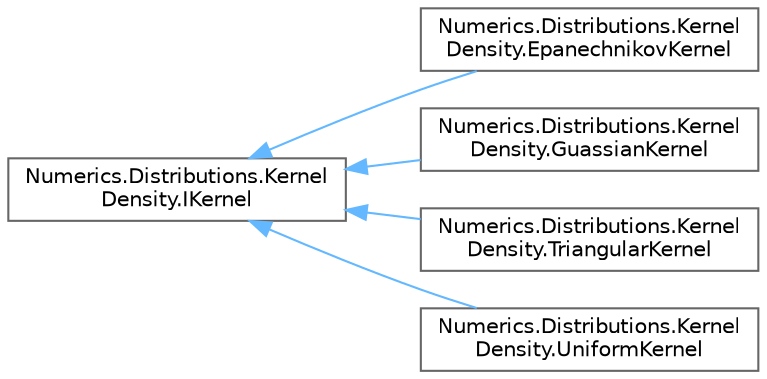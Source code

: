 digraph "Graphical Class Hierarchy"
{
 // LATEX_PDF_SIZE
  bgcolor="transparent";
  edge [fontname=Helvetica,fontsize=10,labelfontname=Helvetica,labelfontsize=10];
  node [fontname=Helvetica,fontsize=10,shape=box,height=0.2,width=0.4];
  rankdir="LR";
  Node0 [id="Node000000",label="Numerics.Distributions.Kernel\lDensity.IKernel",height=0.2,width=0.4,color="grey40", fillcolor="white", style="filled",URL="$interface_numerics_1_1_distributions_1_1_kernel_density_1_1_i_kernel.html",tooltip="Simple interface for kernel functions."];
  Node0 -> Node1 [id="edge173_Node000000_Node000001",dir="back",color="steelblue1",style="solid",tooltip=" "];
  Node1 [id="Node000001",label="Numerics.Distributions.Kernel\lDensity.EpanechnikovKernel",height=0.2,width=0.4,color="grey40", fillcolor="white", style="filled",URL="$class_numerics_1_1_distributions_1_1_kernel_density_1_1_epanechnikov_kernel.html",tooltip="Epanechnikov kernel with a min of -1 and max of 1."];
  Node0 -> Node2 [id="edge174_Node000000_Node000002",dir="back",color="steelblue1",style="solid",tooltip=" "];
  Node2 [id="Node000002",label="Numerics.Distributions.Kernel\lDensity.GuassianKernel",height=0.2,width=0.4,color="grey40", fillcolor="white", style="filled",URL="$class_numerics_1_1_distributions_1_1_kernel_density_1_1_guassian_kernel.html",tooltip="Gaussian kernel with a mean of 0 and standard deviation of 1. This is the default kernel."];
  Node0 -> Node3 [id="edge175_Node000000_Node000003",dir="back",color="steelblue1",style="solid",tooltip=" "];
  Node3 [id="Node000003",label="Numerics.Distributions.Kernel\lDensity.TriangularKernel",height=0.2,width=0.4,color="grey40", fillcolor="white", style="filled",URL="$class_numerics_1_1_distributions_1_1_kernel_density_1_1_triangular_kernel.html",tooltip="Triangular kernel with a min of -1, mode of 0, and max of 1."];
  Node0 -> Node4 [id="edge176_Node000000_Node000004",dir="back",color="steelblue1",style="solid",tooltip=" "];
  Node4 [id="Node000004",label="Numerics.Distributions.Kernel\lDensity.UniformKernel",height=0.2,width=0.4,color="grey40", fillcolor="white", style="filled",URL="$class_numerics_1_1_distributions_1_1_kernel_density_1_1_uniform_kernel.html",tooltip="Uniform kernel with a min of -1 and max of 1."];
}
